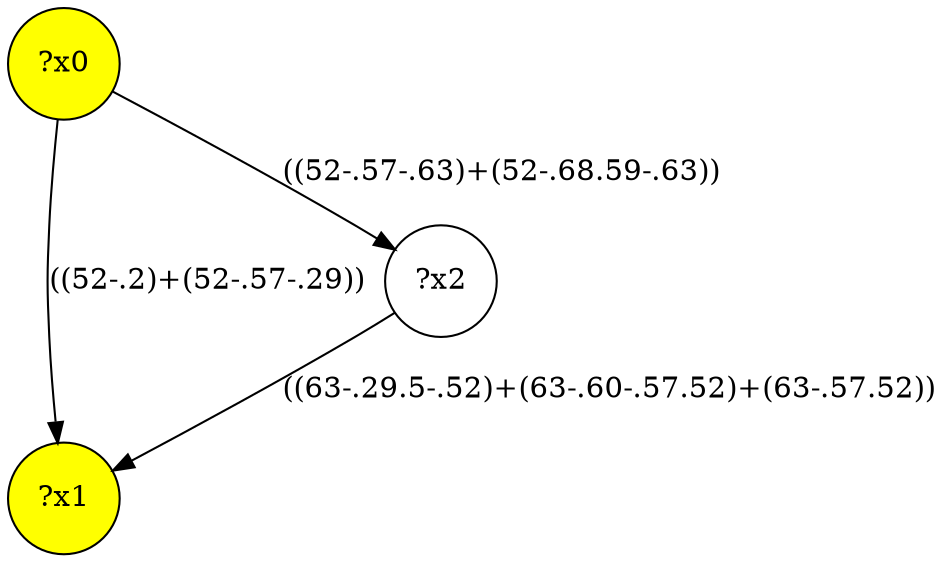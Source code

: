 digraph g {
	x0 [fillcolor="yellow", style="filled," shape=circle, label="?x0"];
	x1 [fillcolor="yellow", style="filled," shape=circle, label="?x1"];
	x0 -> x1 [label="((52-.2)+(52-.57-.29))"];
	x2 [shape=circle, label="?x2"];
	x0 -> x2 [label="((52-.57-.63)+(52-.68.59-.63))"];
	x2 -> x1 [label="((63-.29.5-.52)+(63-.60-.57.52)+(63-.57.52))"];
}
